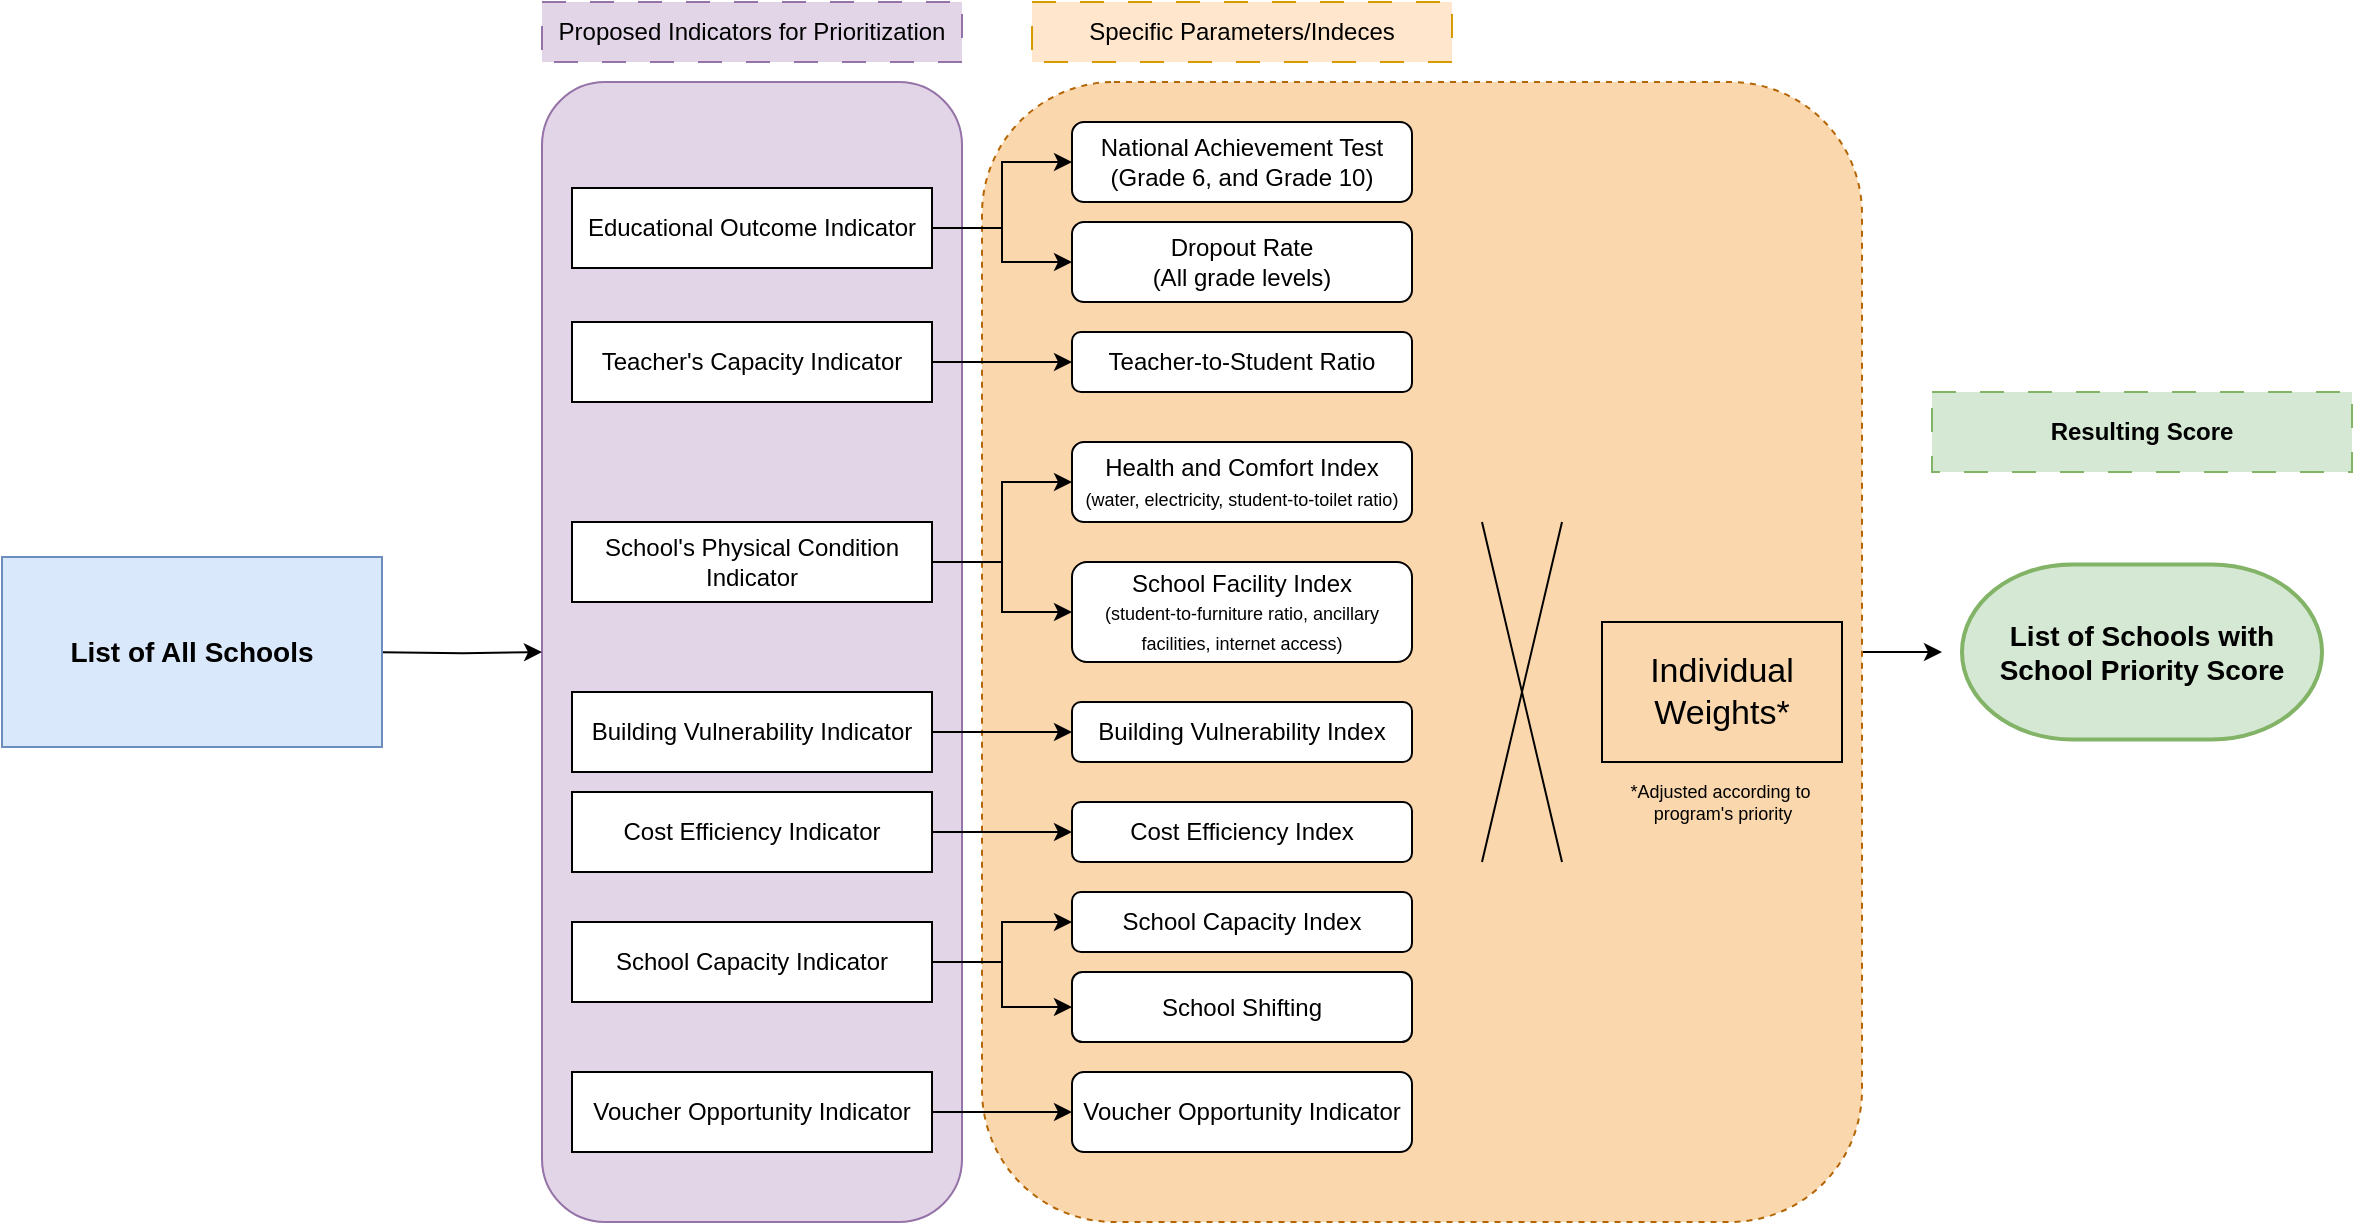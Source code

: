 <mxfile version="27.2.0" pages="2">
  <diagram name="General prioritization" id="dZrU0kMsjJ5C0qUi8lvo">
    <mxGraphModel dx="582" dy="309" grid="1" gridSize="10" guides="1" tooltips="1" connect="1" arrows="1" fold="1" page="1" pageScale="1" pageWidth="1400" pageHeight="850" math="0" shadow="0">
      <root>
        <mxCell id="0" />
        <mxCell id="1" parent="0" />
        <mxCell id="VMlLZKtZhOFw7uXdyvWQ-4" value="" style="rounded=1;whiteSpace=wrap;html=1;fillColor=#e1d5e7;movable=1;resizable=1;rotatable=1;deletable=1;editable=1;locked=0;connectable=1;strokeColor=#9673a6;" vertex="1" parent="1">
          <mxGeometry x="290" y="190" width="210" height="570" as="geometry" />
        </mxCell>
        <mxCell id="vic8FIyBIyHEnbwLf0WX-36" value="" style="edgeStyle=orthogonalEdgeStyle;rounded=0;orthogonalLoop=1;jettySize=auto;html=1;" parent="1" source="BNtDZjOPGP3XTsJQUTeh-1" edge="1">
          <mxGeometry relative="1" as="geometry">
            <mxPoint x="990" y="475" as="targetPoint" />
          </mxGeometry>
        </mxCell>
        <mxCell id="BNtDZjOPGP3XTsJQUTeh-1" value="" style="rounded=1;whiteSpace=wrap;html=1;dashed=1;fillColor=#fad7ac;movable=1;resizable=1;rotatable=1;deletable=1;editable=1;locked=0;connectable=1;strokeColor=#b46504;" parent="1" vertex="1">
          <mxGeometry x="510" y="190" width="440" height="570" as="geometry" />
        </mxCell>
        <mxCell id="BNtDZjOPGP3XTsJQUTeh-2" value="Proposed Indicators for Prioritization" style="text;html=1;align=center;verticalAlign=middle;whiteSpace=wrap;rounded=0;dashed=1;dashPattern=12 12;strokeColor=#9673a6;fillColor=#e1d5e7;" parent="1" vertex="1">
          <mxGeometry x="290" y="150" width="210" height="30" as="geometry" />
        </mxCell>
        <mxCell id="XTur4s0cb5oGFLy252QC-3" style="edgeStyle=orthogonalEdgeStyle;rounded=0;orthogonalLoop=1;jettySize=auto;html=1;entryX=0;entryY=0.5;entryDx=0;entryDy=0;" edge="1" parent="1" source="BNtDZjOPGP3XTsJQUTeh-5" target="BNtDZjOPGP3XTsJQUTeh-13">
          <mxGeometry relative="1" as="geometry" />
        </mxCell>
        <mxCell id="XTur4s0cb5oGFLy252QC-4" style="edgeStyle=orthogonalEdgeStyle;rounded=0;orthogonalLoop=1;jettySize=auto;html=1;entryX=0;entryY=0.5;entryDx=0;entryDy=0;" edge="1" parent="1" source="BNtDZjOPGP3XTsJQUTeh-5" target="vic8FIyBIyHEnbwLf0WX-2">
          <mxGeometry relative="1" as="geometry" />
        </mxCell>
        <mxCell id="BNtDZjOPGP3XTsJQUTeh-5" value="Educational Outcome Indicator" style="rounded=0;whiteSpace=wrap;html=1;glass=0;fontStyle=0;spacing=5;" parent="1" vertex="1">
          <mxGeometry x="305" y="243" width="180" height="40" as="geometry" />
        </mxCell>
        <mxCell id="vic8FIyBIyHEnbwLf0WX-7" value="" style="edgeStyle=orthogonalEdgeStyle;rounded=0;orthogonalLoop=1;jettySize=auto;html=1;" parent="1" source="BNtDZjOPGP3XTsJQUTeh-6" target="vic8FIyBIyHEnbwLf0WX-6" edge="1">
          <mxGeometry relative="1" as="geometry" />
        </mxCell>
        <mxCell id="BNtDZjOPGP3XTsJQUTeh-6" value="Teacher&#39;s Capacity Indicator" style="rounded=0;whiteSpace=wrap;html=1;glass=0;fontStyle=0;spacing=5;" parent="1" vertex="1">
          <mxGeometry x="305" y="310" width="180" height="40" as="geometry" />
        </mxCell>
        <mxCell id="vic8FIyBIyHEnbwLf0WX-15" style="edgeStyle=orthogonalEdgeStyle;rounded=0;orthogonalLoop=1;jettySize=auto;html=1;entryX=0;entryY=0.5;entryDx=0;entryDy=0;" parent="1" source="BNtDZjOPGP3XTsJQUTeh-7" target="vic8FIyBIyHEnbwLf0WX-10" edge="1">
          <mxGeometry relative="1" as="geometry" />
        </mxCell>
        <mxCell id="vic8FIyBIyHEnbwLf0WX-16" style="edgeStyle=orthogonalEdgeStyle;rounded=0;orthogonalLoop=1;jettySize=auto;html=1;entryX=0;entryY=0.5;entryDx=0;entryDy=0;" parent="1" source="BNtDZjOPGP3XTsJQUTeh-7" target="vic8FIyBIyHEnbwLf0WX-11" edge="1">
          <mxGeometry relative="1" as="geometry" />
        </mxCell>
        <mxCell id="BNtDZjOPGP3XTsJQUTeh-7" value="School&#39;s Physical Condition Indicator" style="rounded=0;whiteSpace=wrap;html=1;glass=0;fontStyle=0;spacing=5;" parent="1" vertex="1">
          <mxGeometry x="305" y="410" width="180" height="40" as="geometry" />
        </mxCell>
        <mxCell id="vic8FIyBIyHEnbwLf0WX-17" style="edgeStyle=orthogonalEdgeStyle;rounded=0;orthogonalLoop=1;jettySize=auto;html=1;entryX=0;entryY=0.5;entryDx=0;entryDy=0;" parent="1" source="BNtDZjOPGP3XTsJQUTeh-8" target="vic8FIyBIyHEnbwLf0WX-12" edge="1">
          <mxGeometry relative="1" as="geometry" />
        </mxCell>
        <mxCell id="BNtDZjOPGP3XTsJQUTeh-8" value="Building Vulnerability Indicator" style="rounded=0;whiteSpace=wrap;html=1;glass=0;fontStyle=0;spacing=5;" parent="1" vertex="1">
          <mxGeometry x="305" y="495" width="180" height="40" as="geometry" />
        </mxCell>
        <mxCell id="vic8FIyBIyHEnbwLf0WX-18" style="edgeStyle=orthogonalEdgeStyle;rounded=0;orthogonalLoop=1;jettySize=auto;html=1;exitX=1;exitY=0.5;exitDx=0;exitDy=0;entryX=0;entryY=0.5;entryDx=0;entryDy=0;" parent="1" source="BNtDZjOPGP3XTsJQUTeh-9" target="vic8FIyBIyHEnbwLf0WX-13" edge="1">
          <mxGeometry relative="1" as="geometry" />
        </mxCell>
        <mxCell id="BNtDZjOPGP3XTsJQUTeh-9" value="Cost Efficiency Indicator" style="rounded=0;whiteSpace=wrap;html=1;glass=0;fontStyle=0;spacing=5;" parent="1" vertex="1">
          <mxGeometry x="305" y="545" width="180" height="40" as="geometry" />
        </mxCell>
        <mxCell id="vic8FIyBIyHEnbwLf0WX-19" style="edgeStyle=orthogonalEdgeStyle;rounded=0;orthogonalLoop=1;jettySize=auto;html=1;entryX=0;entryY=0.5;entryDx=0;entryDy=0;" parent="1" source="BNtDZjOPGP3XTsJQUTeh-10" target="vic8FIyBIyHEnbwLf0WX-14" edge="1">
          <mxGeometry relative="1" as="geometry" />
        </mxCell>
        <mxCell id="vic8FIyBIyHEnbwLf0WX-29" style="edgeStyle=orthogonalEdgeStyle;rounded=0;orthogonalLoop=1;jettySize=auto;html=1;entryX=0;entryY=0.5;entryDx=0;entryDy=0;" parent="1" source="BNtDZjOPGP3XTsJQUTeh-10" target="vic8FIyBIyHEnbwLf0WX-27" edge="1">
          <mxGeometry relative="1" as="geometry" />
        </mxCell>
        <mxCell id="BNtDZjOPGP3XTsJQUTeh-10" value="School Capacity Indicator" style="rounded=0;whiteSpace=wrap;html=1;glass=0;fontStyle=0;spacing=5;" parent="1" vertex="1">
          <mxGeometry x="305" y="610" width="180" height="40" as="geometry" />
        </mxCell>
        <mxCell id="vic8FIyBIyHEnbwLf0WX-21" style="edgeStyle=orthogonalEdgeStyle;rounded=0;orthogonalLoop=1;jettySize=auto;html=1;entryX=0;entryY=0.5;entryDx=0;entryDy=0;" parent="1" source="BNtDZjOPGP3XTsJQUTeh-11" target="vic8FIyBIyHEnbwLf0WX-20" edge="1">
          <mxGeometry relative="1" as="geometry" />
        </mxCell>
        <mxCell id="BNtDZjOPGP3XTsJQUTeh-11" value="Voucher Opportunity Indicator" style="rounded=0;whiteSpace=wrap;html=1;glass=0;fontStyle=0;spacing=5;" parent="1" vertex="1">
          <mxGeometry x="305" y="685" width="180" height="40" as="geometry" />
        </mxCell>
        <mxCell id="BNtDZjOPGP3XTsJQUTeh-13" value="National Achievement Test (Grade 6, and Grade 10)" style="rounded=1;whiteSpace=wrap;html=1;" parent="1" vertex="1">
          <mxGeometry x="555" y="210" width="170" height="40" as="geometry" />
        </mxCell>
        <mxCell id="vic8FIyBIyHEnbwLf0WX-2" value="Dropout Rate&lt;br&gt;(All grade levels)" style="rounded=1;whiteSpace=wrap;html=1;" parent="1" vertex="1">
          <mxGeometry x="555" y="260" width="170" height="40" as="geometry" />
        </mxCell>
        <mxCell id="vic8FIyBIyHEnbwLf0WX-6" value="Teacher-to-Student Ratio" style="rounded=1;whiteSpace=wrap;html=1;" parent="1" vertex="1">
          <mxGeometry x="555" y="315" width="170" height="30" as="geometry" />
        </mxCell>
        <mxCell id="vic8FIyBIyHEnbwLf0WX-10" value="Health and Comfort Index&lt;br&gt;&lt;font style=&quot;font-size: 9px;&quot;&gt;(water, electricity, student-to-toilet ratio)&lt;/font&gt;" style="rounded=1;whiteSpace=wrap;html=1;" parent="1" vertex="1">
          <mxGeometry x="555" y="370" width="170" height="40" as="geometry" />
        </mxCell>
        <mxCell id="vic8FIyBIyHEnbwLf0WX-11" value="School Facility Index&lt;br&gt;&lt;font style=&quot;font-size: 9px;&quot;&gt;(student-to-furniture ratio, ancillary facilities, internet access)&lt;/font&gt;" style="rounded=1;whiteSpace=wrap;html=1;" parent="1" vertex="1">
          <mxGeometry x="555" y="430" width="170" height="50" as="geometry" />
        </mxCell>
        <mxCell id="vic8FIyBIyHEnbwLf0WX-12" value="Building Vulnerability Index" style="rounded=1;whiteSpace=wrap;html=1;" parent="1" vertex="1">
          <mxGeometry x="555" y="500" width="170" height="30" as="geometry" />
        </mxCell>
        <mxCell id="vic8FIyBIyHEnbwLf0WX-13" value="Cost Efficiency Index" style="rounded=1;whiteSpace=wrap;html=1;" parent="1" vertex="1">
          <mxGeometry x="555" y="550" width="170" height="30" as="geometry" />
        </mxCell>
        <mxCell id="vic8FIyBIyHEnbwLf0WX-14" value="School Capacity Index" style="rounded=1;whiteSpace=wrap;html=1;" parent="1" vertex="1">
          <mxGeometry x="555" y="595" width="170" height="30" as="geometry" />
        </mxCell>
        <mxCell id="vic8FIyBIyHEnbwLf0WX-20" value="Voucher Opportunity Indicator" style="rounded=1;whiteSpace=wrap;html=1;" parent="1" vertex="1">
          <mxGeometry x="555" y="685" width="170" height="40" as="geometry" />
        </mxCell>
        <mxCell id="vic8FIyBIyHEnbwLf0WX-24" value="" style="shape=mxgraph.sysml.x;" parent="1" vertex="1">
          <mxGeometry x="760" y="410" width="40" height="170" as="geometry" />
        </mxCell>
        <mxCell id="vic8FIyBIyHEnbwLf0WX-26" value="Specific Parameters/Indeces" style="text;html=1;align=center;verticalAlign=middle;whiteSpace=wrap;rounded=0;dashed=1;dashPattern=12 12;strokeColor=#d79b00;fillColor=#ffe6cc;" parent="1" vertex="1">
          <mxGeometry x="535" y="150" width="210" height="30" as="geometry" />
        </mxCell>
        <mxCell id="vic8FIyBIyHEnbwLf0WX-27" value="School Shifting" style="rounded=1;whiteSpace=wrap;html=1;" parent="1" vertex="1">
          <mxGeometry x="555" y="635" width="170" height="35" as="geometry" />
        </mxCell>
        <mxCell id="vic8FIyBIyHEnbwLf0WX-31" value="&lt;div&gt;&lt;span style=&quot;font-size: 17px; background-color: transparent; color: light-dark(rgb(0, 0, 0), rgb(255, 255, 255));&quot;&gt;Individual&lt;/span&gt;&lt;/div&gt;&lt;div&gt;&lt;font style=&quot;font-size: 17px;&quot;&gt;Weights*&lt;/font&gt;&lt;/div&gt;" style="text;html=1;align=center;verticalAlign=middle;whiteSpace=wrap;rounded=0;strokeColor=default;" parent="1" vertex="1">
          <mxGeometry x="820" y="460" width="120" height="70" as="geometry" />
        </mxCell>
        <mxCell id="up6tPEkPAK3OuS0IHPs8-2" value="Resulting Score" style="text;html=1;align=center;verticalAlign=middle;whiteSpace=wrap;rounded=0;dashed=1;dashPattern=12 12;strokeColor=#82b366;fillColor=#d5e8d4;fontStyle=1" vertex="1" parent="1">
          <mxGeometry x="985" y="345" width="210" height="40" as="geometry" />
        </mxCell>
        <mxCell id="O7cRetoSGUjlBEMeUUlz-1" value="&lt;div&gt;List of Schools with&lt;/div&gt;School Priority Score" style="strokeWidth=2;html=1;shape=mxgraph.flowchart.terminator;whiteSpace=wrap;fontStyle=1;fillColor=#d5e8d4;strokeColor=#82b366;fontSize=14;" vertex="1" parent="1">
          <mxGeometry x="1000" y="431.25" width="180" height="87.5" as="geometry" />
        </mxCell>
        <mxCell id="VMlLZKtZhOFw7uXdyvWQ-5" style="edgeStyle=orthogonalEdgeStyle;rounded=0;orthogonalLoop=1;jettySize=auto;html=1;entryX=0;entryY=0.5;entryDx=0;entryDy=0;" edge="1" parent="1" target="VMlLZKtZhOFw7uXdyvWQ-4">
          <mxGeometry relative="1" as="geometry">
            <mxPoint x="210" y="475.077" as="sourcePoint" />
          </mxGeometry>
        </mxCell>
        <mxCell id="VMlLZKtZhOFw7uXdyvWQ-6" value="&lt;span style=&quot;font-size: 14px; font-weight: 700;&quot;&gt;List of All Schools&lt;/span&gt;" style="whiteSpace=wrap;html=1;fillColor=#dae8fc;strokeColor=#6c8ebf;rounded=0;" vertex="1" parent="1">
          <mxGeometry x="20" y="427.5" width="190" height="95" as="geometry" />
        </mxCell>
        <mxCell id="myohFQ1zVKSuxoloC7QV-1" value="*Adjusted according to&amp;nbsp;&lt;div&gt;program&#39;s priority&lt;/div&gt;" style="text;html=1;align=center;verticalAlign=middle;resizable=0;points=[];autosize=1;strokeColor=none;fillColor=none;fontSize=9;" vertex="1" parent="1">
          <mxGeometry x="820" y="530" width="120" height="40" as="geometry" />
        </mxCell>
      </root>
    </mxGraphModel>
  </diagram>
  <diagram id="-ljFOnRg_goBhUpYikwA" name="New Construction">
    <mxGraphModel dx="1209" dy="642" grid="1" gridSize="11" guides="1" tooltips="1" connect="1" arrows="1" fold="1" page="1" pageScale="1" pageWidth="1400" pageHeight="850" math="0" shadow="0">
      <root>
        <mxCell id="0" />
        <mxCell id="1" parent="0" />
        <mxCell id="X7e3FLCe9e5jz8i-fLvw-19" value="" style="group" vertex="1" connectable="0" parent="1">
          <mxGeometry x="1144" y="561" width="176" height="242" as="geometry" />
        </mxCell>
        <mxCell id="X7e3FLCe9e5jz8i-fLvw-13" value="" style="rounded=0;whiteSpace=wrap;html=1;" vertex="1" parent="X7e3FLCe9e5jz8i-fLvw-19">
          <mxGeometry width="176" height="242" as="geometry" />
        </mxCell>
        <mxCell id="X7e3FLCe9e5jz8i-fLvw-14" value="NewCon Masterlist" style="text;html=1;align=center;verticalAlign=middle;resizable=0;points=[];autosize=1;strokeColor=none;fillColor=none;fontStyle=1" vertex="1" parent="X7e3FLCe9e5jz8i-fLvw-19">
          <mxGeometry x="27.5" y="6" width="121" height="33" as="geometry" />
        </mxCell>
        <mxCell id="X7e3FLCe9e5jz8i-fLvw-15" value="List A" style="whiteSpace=wrap;html=1;strokeWidth=2;fillColor=#ffe6cc;strokeColor=#d79b00;" vertex="1" parent="X7e3FLCe9e5jz8i-fLvw-19">
          <mxGeometry x="27.5" y="55" width="120" height="44" as="geometry" />
        </mxCell>
        <mxCell id="X7e3FLCe9e5jz8i-fLvw-17" value="List B" style="whiteSpace=wrap;html=1;strokeWidth=2;fillColor=#ffe6cc;strokeColor=#d79b00;" vertex="1" parent="X7e3FLCe9e5jz8i-fLvw-19">
          <mxGeometry x="27.5" y="99" width="120" height="44" as="geometry" />
        </mxCell>
        <mxCell id="X7e3FLCe9e5jz8i-fLvw-18" value="List C" style="whiteSpace=wrap;html=1;strokeWidth=2;fillColor=#ffe6cc;strokeColor=#d79b00;" vertex="1" parent="X7e3FLCe9e5jz8i-fLvw-19">
          <mxGeometry x="27.5" y="143" width="120" height="44" as="geometry" />
        </mxCell>
        <mxCell id="O3PZ08gSuVm4dULurhEU-2" value="&lt;font style=&quot;font-size: 38px;&quot;&gt;&lt;b&gt;&lt;i&gt;New Construction&lt;/i&gt;&lt;/b&gt;&lt;/font&gt;" style="text;html=1;align=center;verticalAlign=middle;whiteSpace=wrap;rounded=0;fillColor=#f5f5f5;fontColor=#333333;strokeColor=#666666;" vertex="1" parent="1">
          <mxGeometry x="470" y="50" width="380" height="80" as="geometry" />
        </mxCell>
        <mxCell id="oc-iiDuYTo9tr-FX-BDX-18" value="" style="group" vertex="1" connectable="0" parent="1">
          <mxGeometry x="1034" y="33" width="330" height="121" as="geometry" />
        </mxCell>
        <mxCell id="oc-iiDuYTo9tr-FX-BDX-4" value="" style="edgeStyle=orthogonalEdgeStyle;rounded=0;orthogonalLoop=1;jettySize=auto;html=1;entryX=0;entryY=0.5;entryDx=0;entryDy=0;" edge="1" parent="oc-iiDuYTo9tr-FX-BDX-18" target="oc-iiDuYTo9tr-FX-BDX-3">
          <mxGeometry relative="1" as="geometry">
            <mxPoint x="146.757" y="60.546" as="sourcePoint" />
            <mxPoint x="191.351" y="8.643" as="targetPoint" />
            <Array as="points">
              <mxPoint x="164.595" y="60.5" />
              <mxPoint x="164.595" y="17.286" />
            </Array>
          </mxGeometry>
        </mxCell>
        <mxCell id="oc-iiDuYTo9tr-FX-BDX-14" value="" style="edgeStyle=orthogonalEdgeStyle;rounded=0;orthogonalLoop=1;jettySize=auto;html=1;" edge="1" parent="oc-iiDuYTo9tr-FX-BDX-18" source="oc-iiDuYTo9tr-FX-BDX-1" target="oc-iiDuYTo9tr-FX-BDX-13">
          <mxGeometry relative="1" as="geometry" />
        </mxCell>
        <mxCell id="oc-iiDuYTo9tr-FX-BDX-16" style="edgeStyle=orthogonalEdgeStyle;rounded=0;orthogonalLoop=1;jettySize=auto;html=1;entryX=0;entryY=0.5;entryDx=0;entryDy=0;" edge="1" parent="oc-iiDuYTo9tr-FX-BDX-18" source="oc-iiDuYTo9tr-FX-BDX-1" target="oc-iiDuYTo9tr-FX-BDX-9">
          <mxGeometry relative="1" as="geometry" />
        </mxCell>
        <mxCell id="oc-iiDuYTo9tr-FX-BDX-1" value="&lt;font style=&quot;font-size: 14px;&quot;&gt;Buildable Space&lt;/font&gt;" style="rounded=1;whiteSpace=wrap;html=1;" vertex="1" parent="oc-iiDuYTo9tr-FX-BDX-18">
          <mxGeometry y="43.214" width="142.703" height="34.571" as="geometry" />
        </mxCell>
        <mxCell id="oc-iiDuYTo9tr-FX-BDX-3" value="&lt;font style=&quot;font-size: 14px;&quot;&gt;Size of Buildable Space&lt;/font&gt;" style="rounded=1;whiteSpace=wrap;html=1;" vertex="1" parent="oc-iiDuYTo9tr-FX-BDX-18">
          <mxGeometry x="187.297" width="142.703" height="34.571" as="geometry" />
        </mxCell>
        <mxCell id="oc-iiDuYTo9tr-FX-BDX-9" value="&lt;font style=&quot;font-size: 14px;&quot;&gt;Topography&lt;/font&gt;" style="rounded=1;whiteSpace=wrap;html=1;" vertex="1" parent="oc-iiDuYTo9tr-FX-BDX-18">
          <mxGeometry x="187.297" y="86.429" width="142.703" height="34.571" as="geometry" />
        </mxCell>
        <mxCell id="oc-iiDuYTo9tr-FX-BDX-13" value="&lt;font style=&quot;font-size: 14px;&quot;&gt;Shape&lt;/font&gt;" style="rounded=1;whiteSpace=wrap;html=1;" vertex="1" parent="oc-iiDuYTo9tr-FX-BDX-18">
          <mxGeometry x="187.297" y="43.214" width="142.703" height="34.571" as="geometry" />
        </mxCell>
        <mxCell id="Ip6phRdqUxnKEYACGbWG-19" value="" style="edgeStyle=orthogonalEdgeStyle;rounded=0;orthogonalLoop=1;jettySize=auto;html=1;exitX=1;exitY=0.5;exitDx=0;exitDy=0;exitPerimeter=0;" edge="1" parent="1" source="X7e3FLCe9e5jz8i-fLvw-1">
          <mxGeometry relative="1" as="geometry">
            <mxPoint x="419" y="411.296" as="sourcePoint" />
            <mxPoint x="470" y="411.447" as="targetPoint" />
          </mxGeometry>
        </mxCell>
        <mxCell id="Ip6phRdqUxnKEYACGbWG-5" value="" style="edgeStyle=orthogonalEdgeStyle;rounded=0;orthogonalLoop=1;jettySize=auto;html=1;" edge="1" parent="1" source="Ip6phRdqUxnKEYACGbWG-2" target="Ip6phRdqUxnKEYACGbWG-4">
          <mxGeometry relative="1" as="geometry" />
        </mxCell>
        <mxCell id="Ip6phRdqUxnKEYACGbWG-6" value="No" style="edgeLabel;html=1;align=center;verticalAlign=middle;resizable=0;points=[];fontSize=17;labelBackgroundColor=#FFCCCC;" vertex="1" connectable="0" parent="Ip6phRdqUxnKEYACGbWG-5">
          <mxGeometry x="-0.207" y="1" relative="1" as="geometry">
            <mxPoint y="1" as="offset" />
          </mxGeometry>
        </mxCell>
        <mxCell id="Ip6phRdqUxnKEYACGbWG-8" value="" style="edgeStyle=orthogonalEdgeStyle;rounded=0;orthogonalLoop=1;jettySize=auto;html=1;entryX=0;entryY=0.5;entryDx=0;entryDy=0;entryPerimeter=0;exitX=0.5;exitY=0;exitDx=0;exitDy=0;exitPerimeter=0;" edge="1" parent="1" source="Ip6phRdqUxnKEYACGbWG-2" target="Ip6phRdqUxnKEYACGbWG-10">
          <mxGeometry relative="1" as="geometry">
            <mxPoint x="574.5" y="267" as="targetPoint" />
          </mxGeometry>
        </mxCell>
        <mxCell id="Ip6phRdqUxnKEYACGbWG-9" value="Yes" style="edgeLabel;html=1;align=center;verticalAlign=middle;resizable=0;points=[];labelBackgroundColor=#B9E0A5;fontSize=17;" vertex="1" connectable="0" parent="Ip6phRdqUxnKEYACGbWG-8">
          <mxGeometry x="-0.092" y="2" relative="1" as="geometry">
            <mxPoint x="32" y="2" as="offset" />
          </mxGeometry>
        </mxCell>
        <mxCell id="Ip6phRdqUxnKEYACGbWG-2" value="&lt;div&gt;&lt;font style=&quot;font-size: 14px;&quot;&gt;With acceptable&lt;/font&gt;&lt;/div&gt;&lt;font style=&quot;font-size: 14px;&quot;&gt;Site Ownership Document?&lt;/font&gt;" style="strokeWidth=2;html=1;shape=mxgraph.flowchart.decision;whiteSpace=wrap;" vertex="1" parent="1">
          <mxGeometry x="470" y="324.25" width="209" height="177" as="geometry" />
        </mxCell>
        <mxCell id="-QdN0e514HKTev0TLk4f-7" value="" style="edgeStyle=orthogonalEdgeStyle;rounded=0;orthogonalLoop=1;jettySize=auto;html=1;" edge="1" parent="1" source="Ip6phRdqUxnKEYACGbWG-4" target="-QdN0e514HKTev0TLk4f-6">
          <mxGeometry relative="1" as="geometry" />
        </mxCell>
        <mxCell id="Ip6phRdqUxnKEYACGbWG-4" value="Group C" style="whiteSpace=wrap;html=1;strokeWidth=2;" vertex="1" parent="1">
          <mxGeometry x="514.5" y="578" width="120" height="60" as="geometry" />
        </mxCell>
        <mxCell id="Ip6phRdqUxnKEYACGbWG-16" style="edgeStyle=orthogonalEdgeStyle;rounded=0;orthogonalLoop=1;jettySize=auto;html=1;entryX=0.5;entryY=0;entryDx=0;entryDy=0;" edge="1" parent="1" source="Ip6phRdqUxnKEYACGbWG-10" target="Ip6phRdqUxnKEYACGbWG-15">
          <mxGeometry relative="1" as="geometry" />
        </mxCell>
        <mxCell id="Ip6phRdqUxnKEYACGbWG-17" value="&lt;span style=&quot;background-color: rgb(255, 204, 204);&quot;&gt;No&lt;/span&gt;" style="edgeLabel;html=1;align=center;verticalAlign=middle;resizable=0;points=[];fontSize=15;" vertex="1" connectable="0" parent="Ip6phRdqUxnKEYACGbWG-16">
          <mxGeometry x="-0.148" y="-5" relative="1" as="geometry">
            <mxPoint x="5" as="offset" />
          </mxGeometry>
        </mxCell>
        <mxCell id="-QdN0e514HKTev0TLk4f-4" style="edgeStyle=orthogonalEdgeStyle;rounded=0;orthogonalLoop=1;jettySize=auto;html=1;entryX=0;entryY=0.5;entryDx=0;entryDy=0;" edge="1" parent="1" source="Ip6phRdqUxnKEYACGbWG-10" target="-QdN0e514HKTev0TLk4f-3">
          <mxGeometry relative="1" as="geometry" />
        </mxCell>
        <mxCell id="-QdN0e514HKTev0TLk4f-5" value="&lt;span style=&quot;background-color: rgb(185, 224, 165);&quot;&gt;Yes&lt;/span&gt;" style="edgeLabel;html=1;align=center;verticalAlign=middle;resizable=0;points=[];fontSize=15;" vertex="1" connectable="0" parent="-QdN0e514HKTev0TLk4f-4">
          <mxGeometry x="-0.145" y="-2" relative="1" as="geometry">
            <mxPoint y="-2" as="offset" />
          </mxGeometry>
        </mxCell>
        <mxCell id="Ip6phRdqUxnKEYACGbWG-10" value="&lt;div&gt;&lt;font style=&quot;font-size: 14px;&quot;&gt;With &lt;i&gt;readily&lt;/i&gt;&amp;nbsp;buildable space?&lt;/font&gt;&lt;/div&gt;" style="strokeWidth=2;html=1;shape=mxgraph.flowchart.decision;whiteSpace=wrap;" vertex="1" parent="1">
          <mxGeometry x="715" y="165" width="231" height="176" as="geometry" />
        </mxCell>
        <mxCell id="X7e3FLCe9e5jz8i-fLvw-3" style="edgeStyle=orthogonalEdgeStyle;rounded=0;orthogonalLoop=1;jettySize=auto;html=1;entryX=0.5;entryY=0;entryDx=0;entryDy=0;" edge="1" parent="1" source="Ip6phRdqUxnKEYACGbWG-15" target="X7e3FLCe9e5jz8i-fLvw-2">
          <mxGeometry relative="1" as="geometry" />
        </mxCell>
        <mxCell id="Ip6phRdqUxnKEYACGbWG-15" value="Group B" style="whiteSpace=wrap;html=1;strokeWidth=2;" vertex="1" parent="1">
          <mxGeometry x="770.5" y="387.75" width="120" height="63.25" as="geometry" />
        </mxCell>
        <mxCell id="X7e3FLCe9e5jz8i-fLvw-5" style="edgeStyle=orthogonalEdgeStyle;rounded=0;orthogonalLoop=1;jettySize=auto;html=1;entryX=0.5;entryY=0;entryDx=0;entryDy=0;" edge="1" parent="1" source="-QdN0e514HKTev0TLk4f-3" target="X7e3FLCe9e5jz8i-fLvw-4">
          <mxGeometry relative="1" as="geometry" />
        </mxCell>
        <mxCell id="-QdN0e514HKTev0TLk4f-3" value="Group A" style="whiteSpace=wrap;html=1;strokeWidth=2;" vertex="1" parent="1">
          <mxGeometry x="1045" y="223" width="120" height="60" as="geometry" />
        </mxCell>
        <mxCell id="X7e3FLCe9e5jz8i-fLvw-7" value="" style="edgeStyle=orthogonalEdgeStyle;rounded=0;orthogonalLoop=1;jettySize=auto;html=1;" edge="1" parent="1" source="-QdN0e514HKTev0TLk4f-6" target="X7e3FLCe9e5jz8i-fLvw-6">
          <mxGeometry relative="1" as="geometry" />
        </mxCell>
        <mxCell id="-QdN0e514HKTev0TLk4f-6" value="Sort According to School Priority Score" style="whiteSpace=wrap;html=1;strokeWidth=2;" vertex="1" parent="1">
          <mxGeometry x="510.25" y="660" width="128.5" height="63" as="geometry" />
        </mxCell>
        <mxCell id="X7e3FLCe9e5jz8i-fLvw-1" value="&lt;div&gt;List of Schools with&lt;/div&gt;School Priority Score*" style="strokeWidth=2;html=1;shape=mxgraph.flowchart.terminator;whiteSpace=wrap;fontStyle=1;fillColor=#d5e8d4;strokeColor=#82b366;fontSize=14;" vertex="1" parent="1">
          <mxGeometry x="199" y="367.88" width="180" height="87.5" as="geometry" />
        </mxCell>
        <mxCell id="X7e3FLCe9e5jz8i-fLvw-9" value="" style="edgeStyle=orthogonalEdgeStyle;rounded=0;orthogonalLoop=1;jettySize=auto;html=1;" edge="1" parent="1" source="X7e3FLCe9e5jz8i-fLvw-2" target="X7e3FLCe9e5jz8i-fLvw-8">
          <mxGeometry relative="1" as="geometry" />
        </mxCell>
        <mxCell id="X7e3FLCe9e5jz8i-fLvw-2" value="Sort According to School Priority Score" style="whiteSpace=wrap;html=1;strokeWidth=2;" vertex="1" parent="1">
          <mxGeometry x="766.25" y="484" width="128.5" height="63" as="geometry" />
        </mxCell>
        <mxCell id="X7e3FLCe9e5jz8i-fLvw-11" value="" style="edgeStyle=orthogonalEdgeStyle;rounded=0;orthogonalLoop=1;jettySize=auto;html=1;" edge="1" parent="1" source="X7e3FLCe9e5jz8i-fLvw-4" target="X7e3FLCe9e5jz8i-fLvw-10">
          <mxGeometry relative="1" as="geometry" />
        </mxCell>
        <mxCell id="X7e3FLCe9e5jz8i-fLvw-4" value="Sort According to School Priority Score" style="whiteSpace=wrap;html=1;strokeWidth=2;" vertex="1" parent="1">
          <mxGeometry x="1040.75" y="311" width="128.5" height="63" as="geometry" />
        </mxCell>
        <mxCell id="X7e3FLCe9e5jz8i-fLvw-24" style="edgeStyle=orthogonalEdgeStyle;rounded=0;orthogonalLoop=1;jettySize=auto;html=1;entryX=0;entryY=0.5;entryDx=0;entryDy=0;" edge="1" parent="1" source="X7e3FLCe9e5jz8i-fLvw-6" target="X7e3FLCe9e5jz8i-fLvw-18">
          <mxGeometry relative="1" as="geometry" />
        </mxCell>
        <mxCell id="X7e3FLCe9e5jz8i-fLvw-6" value="List C" style="whiteSpace=wrap;html=1;strokeWidth=2;fillColor=#ffe6cc;strokeColor=#d79b00;" vertex="1" parent="1">
          <mxGeometry x="514.5" y="748" width="120" height="44" as="geometry" />
        </mxCell>
        <mxCell id="X7e3FLCe9e5jz8i-fLvw-23" style="edgeStyle=orthogonalEdgeStyle;rounded=0;orthogonalLoop=1;jettySize=auto;html=1;entryX=0;entryY=0.5;entryDx=0;entryDy=0;" edge="1" parent="1" source="X7e3FLCe9e5jz8i-fLvw-8" target="X7e3FLCe9e5jz8i-fLvw-17">
          <mxGeometry relative="1" as="geometry" />
        </mxCell>
        <mxCell id="X7e3FLCe9e5jz8i-fLvw-8" value="List B" style="whiteSpace=wrap;html=1;strokeWidth=2;fillColor=#ffe6cc;strokeColor=#d79b00;" vertex="1" parent="1">
          <mxGeometry x="770.5" y="578" width="120" height="38" as="geometry" />
        </mxCell>
        <mxCell id="X7e3FLCe9e5jz8i-fLvw-22" style="edgeStyle=orthogonalEdgeStyle;rounded=0;orthogonalLoop=1;jettySize=auto;html=1;entryX=0;entryY=0.5;entryDx=0;entryDy=0;exitX=0.5;exitY=1;exitDx=0;exitDy=0;" edge="1" parent="1" source="X7e3FLCe9e5jz8i-fLvw-10" target="X7e3FLCe9e5jz8i-fLvw-15">
          <mxGeometry relative="1" as="geometry" />
        </mxCell>
        <mxCell id="X7e3FLCe9e5jz8i-fLvw-10" value="List A" style="whiteSpace=wrap;html=1;strokeWidth=2;fillColor=#ffe6cc;strokeColor=#d79b00;" vertex="1" parent="1">
          <mxGeometry x="1045" y="401.5" width="120" height="38.5" as="geometry" />
        </mxCell>
        <mxCell id="X7e3FLCe9e5jz8i-fLvw-12" value="*Use weights for NewCon" style="text;html=1;align=center;verticalAlign=middle;resizable=0;points=[];autosize=1;strokeColor=none;fillColor=none;" vertex="1" parent="1">
          <mxGeometry x="207" y="462.13" width="165" height="33" as="geometry" />
        </mxCell>
      </root>
    </mxGraphModel>
  </diagram>
</mxfile>
